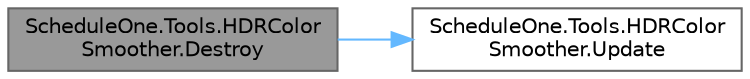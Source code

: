 digraph "ScheduleOne.Tools.HDRColorSmoother.Destroy"
{
 // LATEX_PDF_SIZE
  bgcolor="transparent";
  edge [fontname=Helvetica,fontsize=10,labelfontname=Helvetica,labelfontsize=10];
  node [fontname=Helvetica,fontsize=10,shape=box,height=0.2,width=0.4];
  rankdir="LR";
  Node1 [id="Node000001",label="ScheduleOne.Tools.HDRColor\lSmoother.Destroy",height=0.2,width=0.4,color="gray40", fillcolor="grey60", style="filled", fontcolor="black",tooltip=" "];
  Node1 -> Node2 [id="edge1_Node000001_Node000002",color="steelblue1",style="solid",tooltip=" "];
  Node2 [id="Node000002",label="ScheduleOne.Tools.HDRColor\lSmoother.Update",height=0.2,width=0.4,color="grey40", fillcolor="white", style="filled",URL="$class_schedule_one_1_1_tools_1_1_h_d_r_color_smoother.html#a6301b9703f1ff9f14ff1f80e29ecffa6",tooltip=" "];
}
